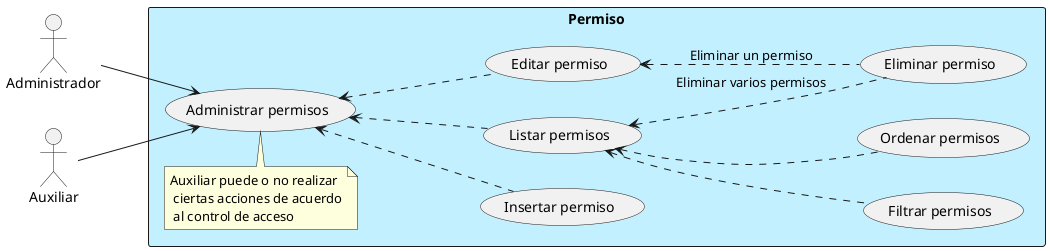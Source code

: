 @startuml
left to right direction
actor Administrador
actor Auxiliar

rectangle Permiso #Application {
  usecase "Insertar permiso" as C
  usecase "Listar permisos" as R
  usecase "Editar permiso" as U
  usecase "Eliminar permiso" as D
  usecase "Filtrar permisos" as Searchable
  usecase "Ordenar permisos" as Sortable
  usecase "Administrar permisos" as CRUD
  note "Auxiliar puede o no realizar\r\n ciertas acciones de acuerdo\r\n al control de acceso" as Acl
}

CRUD <--. C
CRUD <--. R
CRUD <--. U

R <.. Searchable
R <.. Sortable
U <.. D: "Eliminar un permiso"
R <.. D: "Eliminar varios permisos"

Administrador --> CRUD
Auxiliar --> CRUD
Acl -> CRUD
@enduml